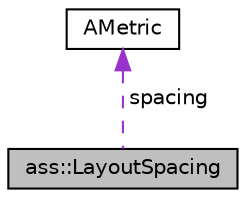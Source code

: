 digraph "ass::LayoutSpacing"
{
 // LATEX_PDF_SIZE
  edge [fontname="Helvetica",fontsize="10",labelfontname="Helvetica",labelfontsize="10"];
  node [fontname="Helvetica",fontsize="10",shape=record];
  Node1 [label="ass::LayoutSpacing",height=0.2,width=0.4,color="black", fillcolor="grey75", style="filled", fontcolor="black",tooltip="Controls the gap between elements of the container. Basically acts like a margin, but the gaps appear..."];
  Node2 -> Node1 [dir="back",color="darkorchid3",fontsize="10",style="dashed",label=" spacing" ,fontname="Helvetica"];
  Node2 [label="AMetric",height=0.2,width=0.4,color="black", fillcolor="white", style="filled",URL="$classAMetric.html",tooltip="Stores dimensions in scalable units (dp, pt, etc...)."];
}
